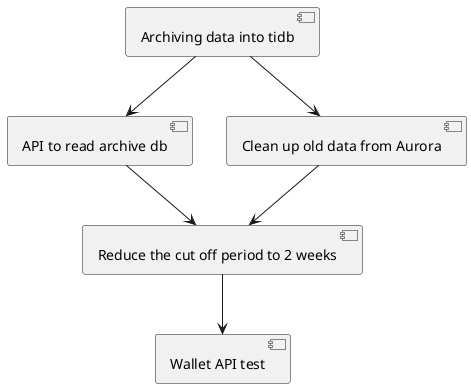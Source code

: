 @startuml
[Archiving data into tidb] --> [API to read archive db] 

[Archiving data into tidb] --> [Clean up old data from Aurora] 

[API to read archive db] --> [Reduce the cut off period to 2 weeks] 

[Clean up old data from Aurora] --> [Reduce the cut off period to 2 weeks] 

[Reduce the cut off period to 2 weeks] --> [Wallet API test]

@enduml

@startuml
skinparam component {
	backgroundColor<<done>> Green
	backgroundColor<<doing>> Yellow
	backgroundColor<<explore>> Blue
}

[Java] --> [Spring]
[Network] --> [RDS]
[Network] --> [Redis]
[RDS] --> [Spring]
[Java] --> [Kafka]
[Network] --> [Kafka]
@enduml
